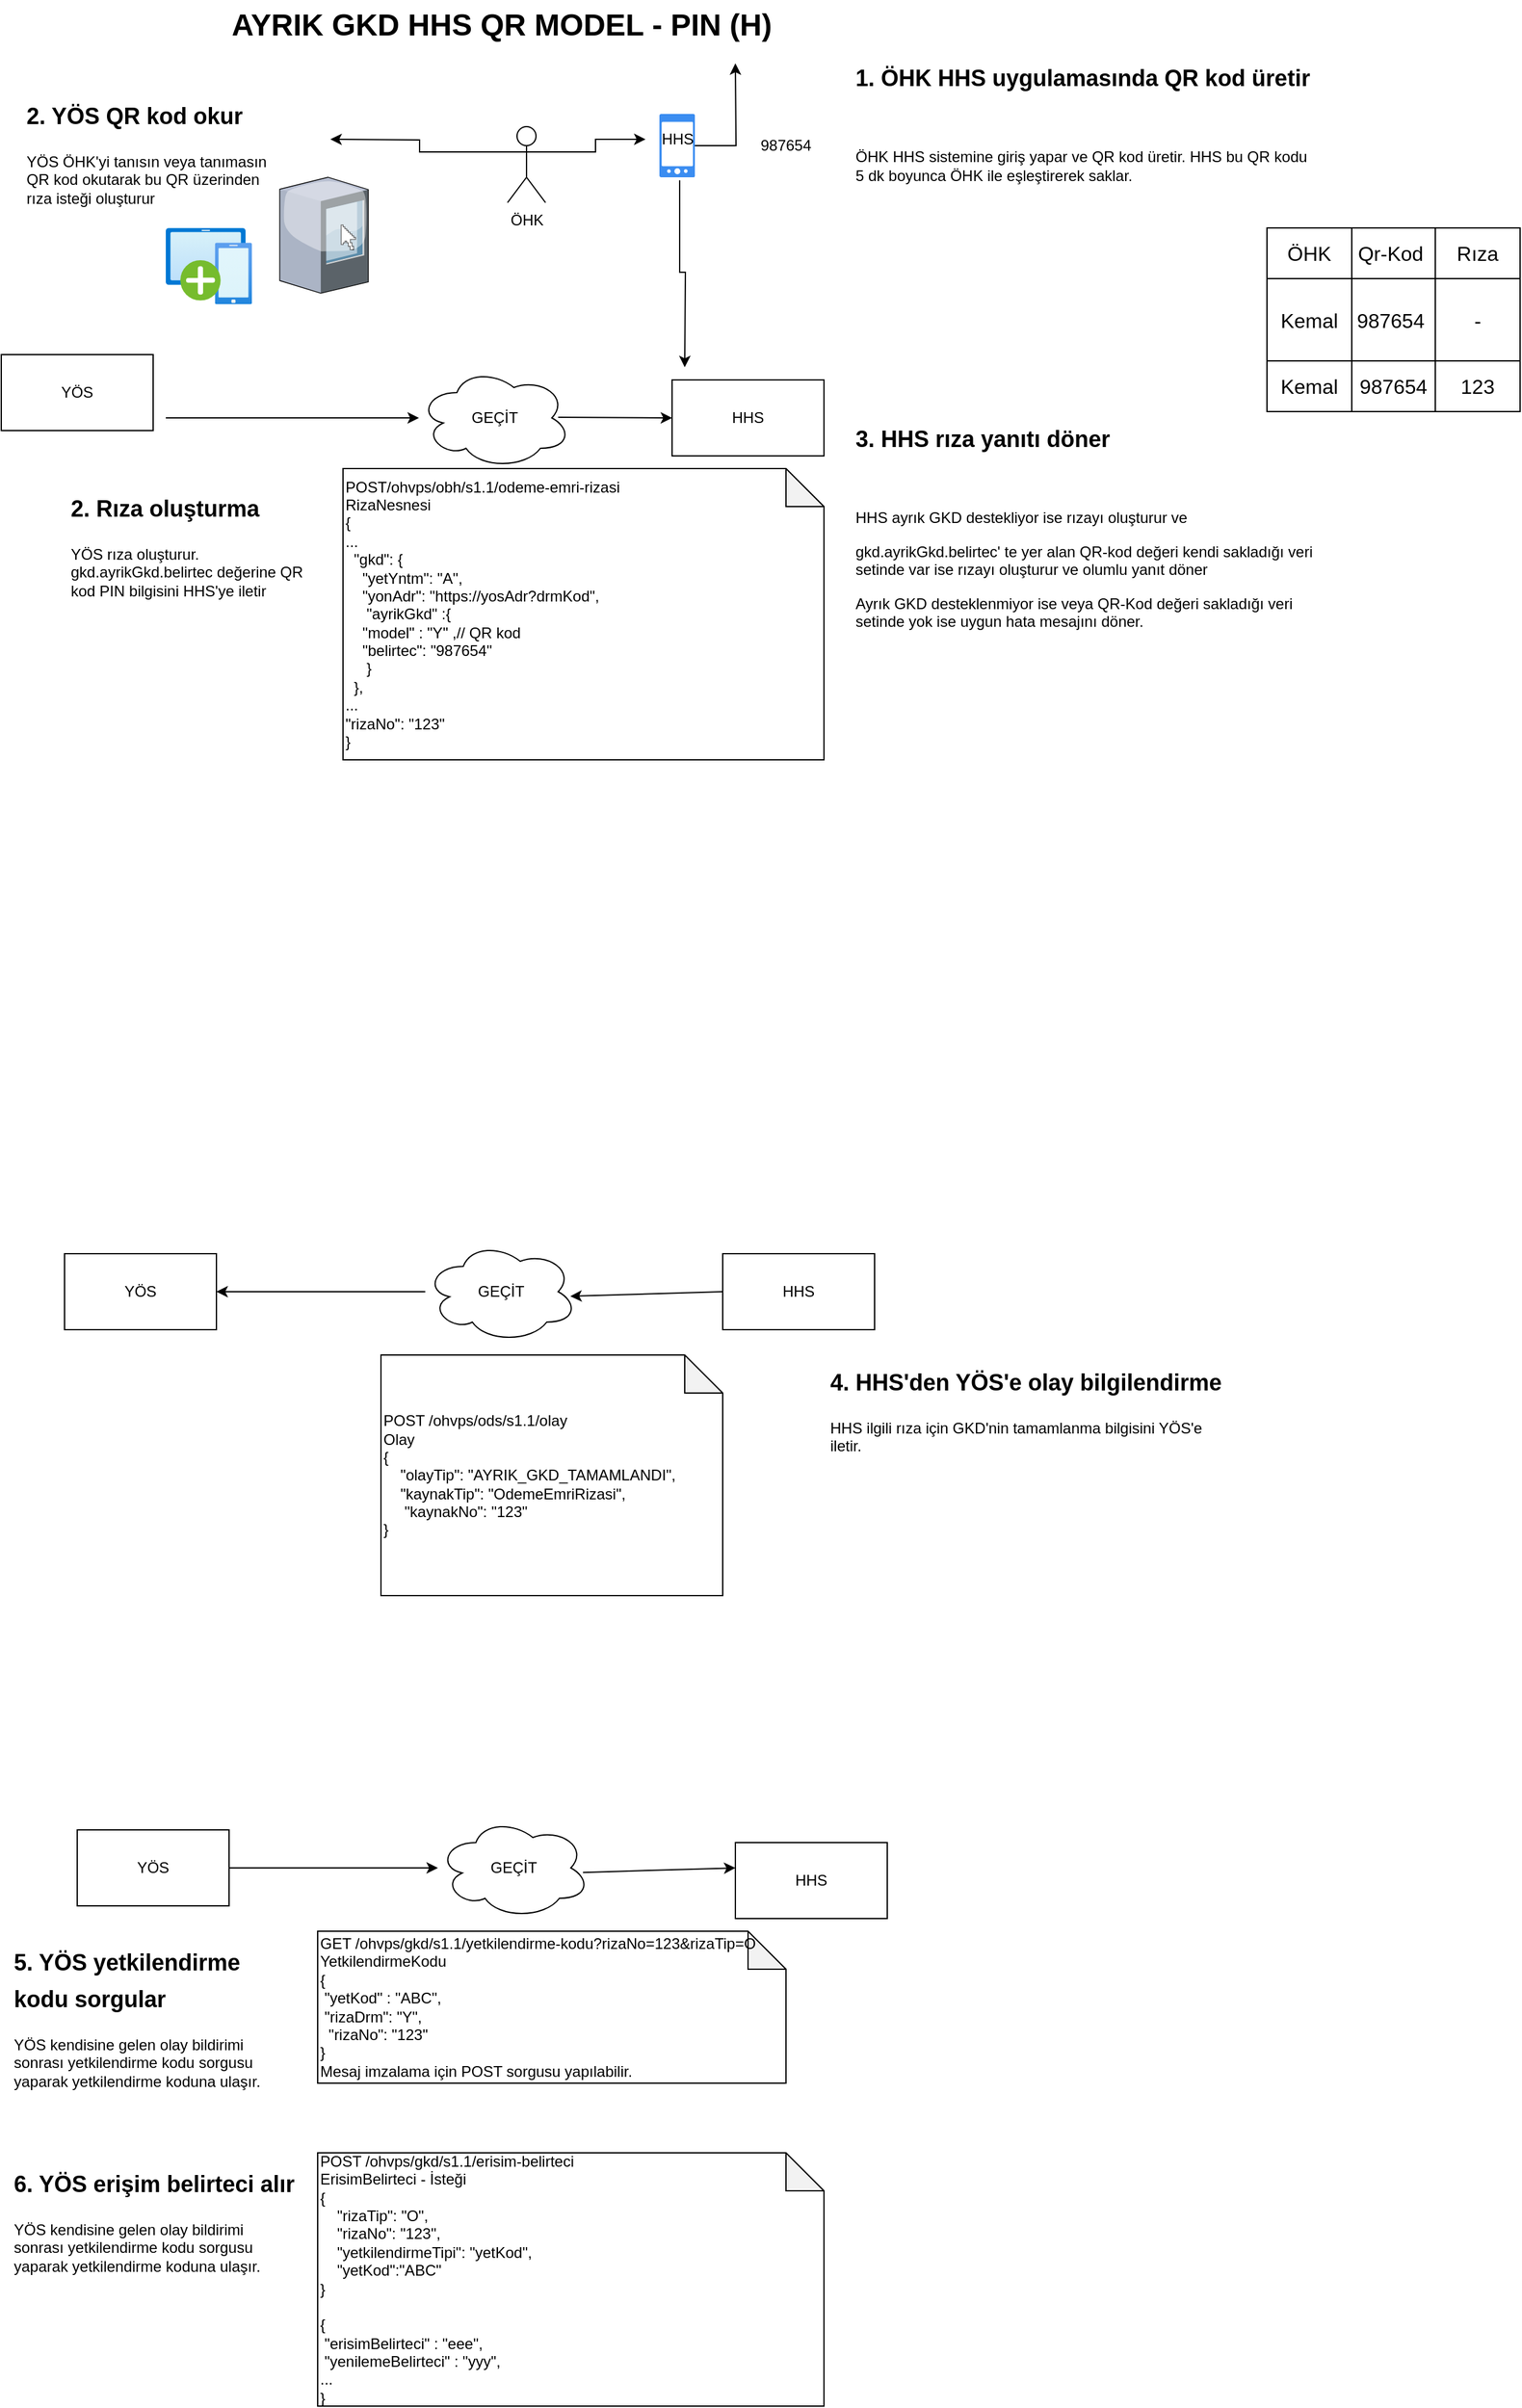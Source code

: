 <mxfile version="21.1.5" type="github">
  <diagram name="Page-1" id="ypgTsH3PudnpAT3icELS">
    <mxGraphModel dx="1290" dy="577" grid="1" gridSize="10" guides="1" tooltips="1" connect="1" arrows="1" fold="1" page="1" pageScale="1" pageWidth="850" pageHeight="1100" math="0" shadow="0">
      <root>
        <mxCell id="0" />
        <mxCell id="1" parent="0" />
        <mxCell id="KYKQ627Y8Sd5rZoZEpCt-1" value="YÖS" style="rounded=0;whiteSpace=wrap;html=1;" parent="1" vertex="1">
          <mxGeometry x="30" y="310" width="120" height="60" as="geometry" />
        </mxCell>
        <mxCell id="KYKQ627Y8Sd5rZoZEpCt-2" value="AYRIK GKD HHS QR MODEL - PIN (H)" style="text;strokeColor=none;fillColor=none;html=1;fontSize=24;fontStyle=1;verticalAlign=middle;align=center;" parent="1" vertex="1">
          <mxGeometry x="375" y="30" width="100" height="40" as="geometry" />
        </mxCell>
        <mxCell id="KYKQ627Y8Sd5rZoZEpCt-3" value="GEÇİT" style="ellipse;shape=cloud;whiteSpace=wrap;html=1;" parent="1" vertex="1">
          <mxGeometry x="360" y="320" width="120" height="80" as="geometry" />
        </mxCell>
        <mxCell id="KYKQ627Y8Sd5rZoZEpCt-4" value="HHS" style="rounded=0;whiteSpace=wrap;html=1;" parent="1" vertex="1">
          <mxGeometry x="560" y="330" width="120" height="60" as="geometry" />
        </mxCell>
        <mxCell id="KYKQ627Y8Sd5rZoZEpCt-5" value="POST/ohvps/obh/s1.1/odeme-emri-rizasi&lt;br&gt;RizaNesnesi&lt;br&gt;{&lt;br&gt;...&lt;br&gt;&lt;div&gt;&amp;nbsp; &quot;gkd&quot;: {&lt;/div&gt;&lt;div&gt;&amp;nbsp; &amp;nbsp; &quot;yetYntm&quot;: &quot;A&quot;,&lt;/div&gt;&lt;div&gt;&amp;nbsp; &amp;nbsp; &quot;yonAdr&quot;: &quot;https://yosAdr?drmKod&quot;,&lt;/div&gt;&lt;div&gt;&amp;nbsp; &amp;nbsp; &amp;nbsp;&quot;ayrikGkd&quot;&lt;span style=&quot;white-space: pre;&quot;&gt; &lt;/span&gt;:{&lt;br&gt;&lt;/div&gt;&lt;div&gt;&lt;span style=&quot;white-space: pre;&quot;&gt; &lt;/span&gt;&amp;nbsp; &amp;nbsp;&quot;model&quot; : &quot;Y&quot;&lt;span style=&quot;white-space: pre;&quot;&gt; &lt;/span&gt;,// QR kod&lt;br&gt;&lt;/div&gt;&lt;div&gt;&lt;span style=&quot;white-space: pre;&quot;&gt; &lt;/span&gt;&amp;nbsp; &amp;nbsp;&quot;belirtec&quot;: &quot;987654&quot;&amp;nbsp;&lt;br&gt;&lt;/div&gt;&lt;div&gt;&amp;nbsp; &amp;nbsp; &amp;nbsp;}&lt;/div&gt;&lt;div&gt;&amp;nbsp; },&lt;/div&gt;...&lt;br&gt;&quot;rizaNo&quot;: &quot;123&quot;&lt;br&gt;}" style="shape=note;whiteSpace=wrap;html=1;backgroundOutline=1;darkOpacity=0.05;align=left;" parent="1" vertex="1">
          <mxGeometry x="300" y="400" width="380" height="230" as="geometry" />
        </mxCell>
        <mxCell id="KYKQ627Y8Sd5rZoZEpCt-6" value="" style="endArrow=classic;html=1;rounded=0;exitX=1;exitY=0.5;exitDx=0;exitDy=0;" parent="1" target="KYKQ627Y8Sd5rZoZEpCt-3" edge="1">
          <mxGeometry width="50" height="50" relative="1" as="geometry">
            <mxPoint x="160" y="360" as="sourcePoint" />
            <mxPoint x="300" y="310" as="targetPoint" />
          </mxGeometry>
        </mxCell>
        <mxCell id="KYKQ627Y8Sd5rZoZEpCt-7" value="" style="endArrow=classic;html=1;rounded=0;" parent="1" edge="1">
          <mxGeometry width="50" height="50" relative="1" as="geometry">
            <mxPoint x="470" y="359.5" as="sourcePoint" />
            <mxPoint x="560" y="360" as="targetPoint" />
          </mxGeometry>
        </mxCell>
        <mxCell id="KYKQ627Y8Sd5rZoZEpCt-13" value="&lt;h1&gt;&lt;font style=&quot;font-size: 18px;&quot;&gt;2. YÖS QR kod okur&lt;/font&gt;&lt;/h1&gt;&lt;p&gt;YÖS ÖHK&#39;yi tanısın veya tanımasın QR kod okutarak bu QR üzerinden rıza isteği oluşturur&lt;/p&gt;" style="text;html=1;strokeColor=none;fillColor=none;spacing=5;spacingTop=-20;whiteSpace=wrap;overflow=hidden;rounded=0;" parent="1" vertex="1">
          <mxGeometry x="45" y="100" width="210" height="100" as="geometry" />
        </mxCell>
        <mxCell id="KYKQ627Y8Sd5rZoZEpCt-16" value="&lt;h1&gt;&lt;font style=&quot;font-size: 18px;&quot;&gt;2. Rıza oluşturma&lt;/font&gt;&lt;/h1&gt;&lt;p&gt;YÖS rıza oluşturur. gkd.ayrikGkd.belirtec değerine QR kod PIN bilgisini HHS&#39;ye iletir&lt;/p&gt;" style="text;html=1;strokeColor=none;fillColor=none;spacing=5;spacingTop=-20;whiteSpace=wrap;overflow=hidden;rounded=0;" parent="1" vertex="1">
          <mxGeometry x="80" y="410" width="210" height="110" as="geometry" />
        </mxCell>
        <mxCell id="KYKQ627Y8Sd5rZoZEpCt-20" value="GEÇİT" style="ellipse;shape=cloud;whiteSpace=wrap;html=1;" parent="1" vertex="1">
          <mxGeometry x="365" y="1010" width="120" height="80" as="geometry" />
        </mxCell>
        <mxCell id="KYKQ627Y8Sd5rZoZEpCt-22" value="HHS" style="rounded=0;whiteSpace=wrap;html=1;" parent="1" vertex="1">
          <mxGeometry x="600" y="1020" width="120" height="60" as="geometry" />
        </mxCell>
        <mxCell id="KYKQ627Y8Sd5rZoZEpCt-23" value="POST /ohvps/ods/s1.1/olay&lt;br&gt;Olay&lt;br&gt;{&lt;br&gt;&lt;div style=&quot;border-color: var(--border-color);&quot;&gt;&amp;nbsp; &amp;nbsp; &quot;olayTip&quot;: &quot;AYRIK_GKD_TAMAMLANDI&quot;,&lt;/div&gt;&lt;div style=&quot;border-color: var(--border-color);&quot;&gt;&amp;nbsp; &amp;nbsp; &quot;kaynakTip&quot;: &quot;OdemeEmriRizasi&quot;,&lt;/div&gt;&lt;div style=&quot;border-color: var(--border-color);&quot;&gt;&amp;nbsp; &amp;nbsp; &amp;nbsp;&quot;kaynakNo&quot;: &quot;123&quot;&lt;/div&gt;}" style="shape=note;whiteSpace=wrap;html=1;backgroundOutline=1;darkOpacity=0.05;align=left;" parent="1" vertex="1">
          <mxGeometry x="330" y="1100" width="270" height="190" as="geometry" />
        </mxCell>
        <mxCell id="KYKQ627Y8Sd5rZoZEpCt-24" value="" style="endArrow=classic;html=1;rounded=0;" parent="1" source="KYKQ627Y8Sd5rZoZEpCt-20" edge="1">
          <mxGeometry width="50" height="50" relative="1" as="geometry">
            <mxPoint x="340" y="1000" as="sourcePoint" />
            <mxPoint x="200" y="1050" as="targetPoint" />
          </mxGeometry>
        </mxCell>
        <mxCell id="KYKQ627Y8Sd5rZoZEpCt-25" value="" style="endArrow=classic;html=1;rounded=0;entryX=0.955;entryY=0.545;entryDx=0;entryDy=0;entryPerimeter=0;" parent="1" target="KYKQ627Y8Sd5rZoZEpCt-20" edge="1">
          <mxGeometry width="50" height="50" relative="1" as="geometry">
            <mxPoint x="600" y="1050" as="sourcePoint" />
            <mxPoint x="510" y="1049.5" as="targetPoint" />
          </mxGeometry>
        </mxCell>
        <mxCell id="KYKQ627Y8Sd5rZoZEpCt-32" value="YÖS" style="rounded=0;whiteSpace=wrap;html=1;" parent="1" vertex="1">
          <mxGeometry x="80" y="1020" width="120" height="60" as="geometry" />
        </mxCell>
        <mxCell id="KYKQ627Y8Sd5rZoZEpCt-33" value="&lt;h1&gt;&lt;font style=&quot;font-size: 18px;&quot;&gt;4. HHS&#39;den YÖS&#39;e olay bilgilendirme&lt;/font&gt;&lt;/h1&gt;&lt;p&gt;HHS ilgili rıza için GKD&#39;nin tamamlanma bilgisini YÖS&#39;e iletir.&amp;nbsp;&lt;/p&gt;&lt;p&gt;&lt;br&gt;&lt;/p&gt;" style="text;html=1;strokeColor=none;fillColor=none;spacing=5;spacingTop=-20;whiteSpace=wrap;overflow=hidden;rounded=0;" parent="1" vertex="1">
          <mxGeometry x="680" y="1100" width="320" height="140" as="geometry" />
        </mxCell>
        <mxCell id="KYKQ627Y8Sd5rZoZEpCt-36" value="GEÇİT" style="ellipse;shape=cloud;whiteSpace=wrap;html=1;" parent="1" vertex="1">
          <mxGeometry x="375" y="1465" width="120" height="80" as="geometry" />
        </mxCell>
        <mxCell id="KYKQ627Y8Sd5rZoZEpCt-38" value="HHS" style="rounded=0;whiteSpace=wrap;html=1;" parent="1" vertex="1">
          <mxGeometry x="610" y="1485" width="120" height="60" as="geometry" />
        </mxCell>
        <mxCell id="KYKQ627Y8Sd5rZoZEpCt-39" value="GET /ohvps/gkd/s1.1/yetkilendirme-kodu?rizaNo=123&amp;amp;rizaTip=O&lt;br&gt;YetkilendirmeKodu&lt;br&gt;{&lt;br&gt;&lt;span style=&quot;white-space: pre;&quot;&gt; &lt;/span&gt;&quot;yetKod&quot; : &quot;ABC&quot;,&lt;br&gt;&lt;span style=&quot;white-space: pre;&quot;&gt; &lt;/span&gt;&quot;rizaDrm&quot;: &quot;Y&quot;,&lt;br&gt;&lt;span style=&quot;white-space: pre;&quot;&gt; &lt;/span&gt;&amp;nbsp;&quot;rizaNo&quot;: &quot;123&quot;&lt;br&gt;}&lt;br&gt;Mesaj imzalama için POST sorgusu yapılabilir." style="shape=note;whiteSpace=wrap;html=1;backgroundOutline=1;darkOpacity=0.05;align=left;" parent="1" vertex="1">
          <mxGeometry x="280" y="1555" width="370" height="120" as="geometry" />
        </mxCell>
        <mxCell id="KYKQ627Y8Sd5rZoZEpCt-40" value="" style="endArrow=classic;html=1;rounded=0;" parent="1" target="KYKQ627Y8Sd5rZoZEpCt-36" edge="1">
          <mxGeometry width="50" height="50" relative="1" as="geometry">
            <mxPoint x="210" y="1505" as="sourcePoint" />
            <mxPoint x="350" y="1455" as="targetPoint" />
          </mxGeometry>
        </mxCell>
        <mxCell id="KYKQ627Y8Sd5rZoZEpCt-41" value="" style="endArrow=classic;html=1;rounded=0;entryX=0.955;entryY=0.545;entryDx=0;entryDy=0;entryPerimeter=0;exitX=0.955;exitY=0.545;exitDx=0;exitDy=0;exitPerimeter=0;" parent="1" source="KYKQ627Y8Sd5rZoZEpCt-36" edge="1">
          <mxGeometry width="50" height="50" relative="1" as="geometry">
            <mxPoint x="520" y="1504.5" as="sourcePoint" />
            <mxPoint x="610" y="1505" as="targetPoint" />
          </mxGeometry>
        </mxCell>
        <mxCell id="KYKQ627Y8Sd5rZoZEpCt-43" value="&lt;h1&gt;&lt;font style=&quot;font-size: 18px;&quot;&gt;5. YÖS yetkilendirme kodu sorgular&lt;/font&gt;&lt;/h1&gt;&lt;p&gt;YÖS kendisine gelen olay bildirimi sonrası yetkilendirme kodu sorgusu yaparak yetkilendirme koduna ulaşır.&lt;/p&gt;" style="text;html=1;strokeColor=none;fillColor=none;spacing=5;spacingTop=-20;whiteSpace=wrap;overflow=hidden;rounded=0;" parent="1" vertex="1">
          <mxGeometry x="35" y="1557.5" width="230" height="135" as="geometry" />
        </mxCell>
        <mxCell id="KYKQ627Y8Sd5rZoZEpCt-44" value="YÖS" style="rounded=0;whiteSpace=wrap;html=1;" parent="1" vertex="1">
          <mxGeometry x="90" y="1475" width="120" height="60" as="geometry" />
        </mxCell>
        <mxCell id="KYKQ627Y8Sd5rZoZEpCt-46" value="POST /ohvps/gkd/s1.1/erisim-belirteci&lt;br&gt;ErisimBelirteci - İsteği&lt;br&gt;{&lt;br&gt;&lt;div style=&quot;border-color: var(--border-color);&quot;&gt;&amp;nbsp; &amp;nbsp; &quot;rizaTip&quot;: &quot;O&quot;,&lt;/div&gt;&lt;div style=&quot;border-color: var(--border-color);&quot;&gt;&amp;nbsp; &amp;nbsp; &quot;rizaNo&quot;: &quot;123&quot;,&lt;/div&gt;&lt;div style=&quot;border-color: var(--border-color);&quot;&gt;&amp;nbsp; &amp;nbsp; &quot;yetkilendirmeTipi&quot;: &quot;yetKod&quot;,&lt;/div&gt;&lt;div style=&quot;border-color: var(--border-color);&quot;&gt;&amp;nbsp; &amp;nbsp; &quot;yetKod&quot;:&quot;ABC&quot;&lt;/div&gt;}&lt;br&gt;&lt;br&gt;{&lt;br&gt;&amp;nbsp;&quot;erisimBelirteci&quot; : &quot;eee&quot;,&lt;br&gt;&amp;nbsp;&quot;yenilemeBelirteci&quot; : &quot;yyy&quot;,&lt;br&gt;...&lt;br&gt;}" style="shape=note;whiteSpace=wrap;html=1;backgroundOutline=1;darkOpacity=0.05;align=left;" parent="1" vertex="1">
          <mxGeometry x="280" y="1730" width="400" height="200" as="geometry" />
        </mxCell>
        <mxCell id="KYKQ627Y8Sd5rZoZEpCt-47" value="&lt;h1&gt;&lt;font style=&quot;font-size: 18px;&quot;&gt;6. YÖS erişim belirteci alır&lt;/font&gt;&lt;/h1&gt;&lt;p&gt;YÖS kendisine gelen olay bildirimi sonrası yetkilendirme kodu sorgusu yaparak yetkilendirme koduna ulaşır.&lt;/p&gt;" style="text;html=1;strokeColor=none;fillColor=none;spacing=5;spacingTop=-20;whiteSpace=wrap;overflow=hidden;rounded=0;" parent="1" vertex="1">
          <mxGeometry x="35" y="1732.5" width="230" height="135" as="geometry" />
        </mxCell>
        <mxCell id="k4uzDaEEoEpfmI62Issd-10" style="edgeStyle=orthogonalEdgeStyle;rounded=0;orthogonalLoop=1;jettySize=auto;html=1;exitX=0.571;exitY=1.048;exitDx=0;exitDy=0;exitPerimeter=0;" parent="1" source="k4uzDaEEoEpfmI62Issd-53" edge="1">
          <mxGeometry relative="1" as="geometry">
            <mxPoint x="570" y="320" as="targetPoint" />
          </mxGeometry>
        </mxCell>
        <mxCell id="k4uzDaEEoEpfmI62Issd-1" value="" style="shape=image;html=1;verticalAlign=top;verticalLabelPosition=bottom;labelBackgroundColor=#ffffff;imageAspect=0;aspect=fixed;image=https://cdn1.iconfinder.com/data/icons/100-basic-for-user-interface/32/68-qr_code-128.png" parent="1" vertex="1">
          <mxGeometry x="620" y="70" width="60" height="60" as="geometry" />
        </mxCell>
        <mxCell id="k4uzDaEEoEpfmI62Issd-2" value="987654" style="text;html=1;strokeColor=none;fillColor=none;align=center;verticalAlign=middle;whiteSpace=wrap;rounded=0;" parent="1" vertex="1">
          <mxGeometry x="620" y="130" width="60" height="30" as="geometry" />
        </mxCell>
        <mxCell id="SxcelfjfP2smsKNZ5a1r-1" style="edgeStyle=orthogonalEdgeStyle;rounded=0;orthogonalLoop=1;jettySize=auto;html=1;exitX=1;exitY=0.333;exitDx=0;exitDy=0;exitPerimeter=0;" parent="1" source="k4uzDaEEoEpfmI62Issd-3" target="k4uzDaEEoEpfmI62Issd-54" edge="1">
          <mxGeometry relative="1" as="geometry" />
        </mxCell>
        <mxCell id="SxcelfjfP2smsKNZ5a1r-4" style="edgeStyle=orthogonalEdgeStyle;rounded=0;orthogonalLoop=1;jettySize=auto;html=1;exitX=0;exitY=0.333;exitDx=0;exitDy=0;exitPerimeter=0;entryX=0.467;entryY=0.25;entryDx=0;entryDy=0;entryPerimeter=0;" parent="1" source="k4uzDaEEoEpfmI62Issd-3" edge="1">
          <mxGeometry relative="1" as="geometry">
            <mxPoint x="290.02" y="140" as="targetPoint" />
          </mxGeometry>
        </mxCell>
        <mxCell id="k4uzDaEEoEpfmI62Issd-3" value="ÖHK" style="shape=umlActor;verticalLabelPosition=bottom;verticalAlign=top;html=1;outlineConnect=0;" parent="1" vertex="1">
          <mxGeometry x="430" y="130" width="30" height="60" as="geometry" />
        </mxCell>
        <mxCell id="k4uzDaEEoEpfmI62Issd-7" value="&lt;h1&gt;&lt;font style=&quot;font-size: 18px;&quot;&gt;1. ÖHK HHS uygulamasında QR kod üretir&lt;/font&gt;&lt;/h1&gt;&lt;p&gt;&lt;br&gt;&lt;/p&gt;&lt;p&gt;&lt;span style=&quot;background-color: initial;&quot;&gt;ÖHK HHS sistemine giriş yapar ve QR kod üretir. HHS bu QR kodu 5 dk boyunca ÖHK ile eşleştirerek saklar.&amp;nbsp;&lt;/span&gt;&lt;/p&gt;&lt;p&gt;&lt;span style=&quot;background-color: initial;&quot;&gt;.&lt;/span&gt;&lt;/p&gt;" style="text;html=1;strokeColor=none;fillColor=none;spacing=5;spacingTop=-20;whiteSpace=wrap;overflow=hidden;rounded=0;" parent="1" vertex="1">
          <mxGeometry x="700" y="70" width="370" height="120" as="geometry" />
        </mxCell>
        <mxCell id="KYKQ627Y8Sd5rZoZEpCt-17" value="&lt;h1&gt;&lt;font style=&quot;font-size: 18px;&quot;&gt;3. HHS rıza yanıtı döner&lt;/font&gt;&lt;/h1&gt;&lt;p&gt;&lt;br&gt;&lt;/p&gt;&lt;p&gt;HHS ayrık GKD destekliyor ise rızayı oluşturur ve&amp;nbsp;&lt;/p&gt;gkd.ayrikGkd.belirtec&#39; te yer alan QR-kod değeri kendi sakladığı veri setinde var ise rızayı oluşturur ve olumlu yanıt döner&lt;p&gt;Ayrık GKD desteklenmiyor ise veya QR-Kod değeri sakladığı veri setinde yok ise uygun hata mesajını döner.&lt;/p&gt;" style="text;html=1;strokeColor=none;fillColor=none;spacing=5;spacingTop=-20;whiteSpace=wrap;overflow=hidden;rounded=0;" parent="1" vertex="1">
          <mxGeometry x="700" y="355" width="370" height="200" as="geometry" />
        </mxCell>
        <mxCell id="k4uzDaEEoEpfmI62Issd-37" value="" style="shape=table;startSize=0;container=1;collapsible=0;childLayout=tableLayout;fontSize=16;points=[[0,0,0,0,0],[0,0.25,0,0,0],[0,0.5,0,0,0],[0,0.75,0,0,0],[0,1,0,0,0],[0.25,0,0,0,0],[0.25,1,0,0,0],[0.5,0,0,0,0],[0.5,1,0,0,0],[0.75,0,0,0,0],[0.75,1,0,0,0],[1,0,0,0,0],[1,0.25,0,0,0],[1,0.5,0,0,0],[1,0.75,0,0,0],[1,1,0,0,0]];" parent="1" vertex="1">
          <mxGeometry x="1030" y="210" width="200" height="145" as="geometry" />
        </mxCell>
        <mxCell id="k4uzDaEEoEpfmI62Issd-38" value="" style="shape=tableRow;horizontal=0;startSize=0;swimlaneHead=0;swimlaneBody=0;strokeColor=inherit;top=0;left=0;bottom=0;right=0;collapsible=0;dropTarget=0;fillColor=none;points=[[0,0.5],[1,0.5]];portConstraint=eastwest;fontSize=16;" parent="k4uzDaEEoEpfmI62Issd-37" vertex="1">
          <mxGeometry width="200" height="40" as="geometry" />
        </mxCell>
        <mxCell id="k4uzDaEEoEpfmI62Issd-39" value="ÖHK" style="shape=partialRectangle;html=1;whiteSpace=wrap;connectable=0;strokeColor=inherit;overflow=hidden;fillColor=none;top=0;left=0;bottom=0;right=0;pointerEvents=1;fontSize=16;" parent="k4uzDaEEoEpfmI62Issd-38" vertex="1">
          <mxGeometry width="67" height="40" as="geometry">
            <mxRectangle width="67" height="40" as="alternateBounds" />
          </mxGeometry>
        </mxCell>
        <mxCell id="k4uzDaEEoEpfmI62Issd-40" value="Qr-Kod&lt;span style=&quot;white-space: pre;&quot;&gt; &lt;/span&gt;" style="shape=partialRectangle;html=1;whiteSpace=wrap;connectable=0;strokeColor=inherit;overflow=hidden;fillColor=none;top=0;left=0;bottom=0;right=0;pointerEvents=1;fontSize=16;" parent="k4uzDaEEoEpfmI62Issd-38" vertex="1">
          <mxGeometry x="67" width="66" height="40" as="geometry">
            <mxRectangle width="66" height="40" as="alternateBounds" />
          </mxGeometry>
        </mxCell>
        <mxCell id="k4uzDaEEoEpfmI62Issd-41" value="Rıza&lt;br&gt;" style="shape=partialRectangle;html=1;whiteSpace=wrap;connectable=0;strokeColor=inherit;overflow=hidden;fillColor=none;top=0;left=0;bottom=0;right=0;pointerEvents=1;fontSize=16;" parent="k4uzDaEEoEpfmI62Issd-38" vertex="1">
          <mxGeometry x="133" width="67" height="40" as="geometry">
            <mxRectangle width="67" height="40" as="alternateBounds" />
          </mxGeometry>
        </mxCell>
        <mxCell id="k4uzDaEEoEpfmI62Issd-42" value="" style="shape=tableRow;horizontal=0;startSize=0;swimlaneHead=0;swimlaneBody=0;strokeColor=inherit;top=0;left=0;bottom=0;right=0;collapsible=0;dropTarget=0;fillColor=none;points=[[0,0.5],[1,0.5]];portConstraint=eastwest;fontSize=16;" parent="k4uzDaEEoEpfmI62Issd-37" vertex="1">
          <mxGeometry y="40" width="200" height="65" as="geometry" />
        </mxCell>
        <mxCell id="k4uzDaEEoEpfmI62Issd-43" value="Kemal" style="shape=partialRectangle;html=1;whiteSpace=wrap;connectable=0;strokeColor=inherit;overflow=hidden;fillColor=none;top=0;left=0;bottom=0;right=0;pointerEvents=1;fontSize=16;" parent="k4uzDaEEoEpfmI62Issd-42" vertex="1">
          <mxGeometry width="67" height="65" as="geometry">
            <mxRectangle width="67" height="65" as="alternateBounds" />
          </mxGeometry>
        </mxCell>
        <mxCell id="k4uzDaEEoEpfmI62Issd-44" value="987654&lt;span style=&quot;white-space: pre;&quot;&gt; &lt;/span&gt;" style="shape=partialRectangle;html=1;whiteSpace=wrap;connectable=0;strokeColor=inherit;overflow=hidden;fillColor=none;top=0;left=0;bottom=0;right=0;pointerEvents=1;fontSize=16;" parent="k4uzDaEEoEpfmI62Issd-42" vertex="1">
          <mxGeometry x="67" width="66" height="65" as="geometry">
            <mxRectangle width="66" height="65" as="alternateBounds" />
          </mxGeometry>
        </mxCell>
        <mxCell id="k4uzDaEEoEpfmI62Issd-45" value="-" style="shape=partialRectangle;html=1;whiteSpace=wrap;connectable=0;strokeColor=inherit;overflow=hidden;fillColor=none;top=0;left=0;bottom=0;right=0;pointerEvents=1;fontSize=16;" parent="k4uzDaEEoEpfmI62Issd-42" vertex="1">
          <mxGeometry x="133" width="67" height="65" as="geometry">
            <mxRectangle width="67" height="65" as="alternateBounds" />
          </mxGeometry>
        </mxCell>
        <mxCell id="k4uzDaEEoEpfmI62Issd-46" value="" style="shape=tableRow;horizontal=0;startSize=0;swimlaneHead=0;swimlaneBody=0;strokeColor=inherit;top=0;left=0;bottom=0;right=0;collapsible=0;dropTarget=0;fillColor=none;points=[[0,0.5],[1,0.5]];portConstraint=eastwest;fontSize=16;" parent="k4uzDaEEoEpfmI62Issd-37" vertex="1">
          <mxGeometry y="105" width="200" height="40" as="geometry" />
        </mxCell>
        <mxCell id="k4uzDaEEoEpfmI62Issd-47" value="Kemal" style="shape=partialRectangle;html=1;whiteSpace=wrap;connectable=0;strokeColor=inherit;overflow=hidden;fillColor=none;top=0;left=0;bottom=0;right=0;pointerEvents=1;fontSize=16;" parent="k4uzDaEEoEpfmI62Issd-46" vertex="1">
          <mxGeometry width="67" height="40" as="geometry">
            <mxRectangle width="67" height="40" as="alternateBounds" />
          </mxGeometry>
        </mxCell>
        <mxCell id="k4uzDaEEoEpfmI62Issd-48" value="987654" style="shape=partialRectangle;html=1;whiteSpace=wrap;connectable=0;strokeColor=inherit;overflow=hidden;fillColor=none;top=0;left=0;bottom=0;right=0;pointerEvents=1;fontSize=16;" parent="k4uzDaEEoEpfmI62Issd-46" vertex="1">
          <mxGeometry x="67" width="66" height="40" as="geometry">
            <mxRectangle width="66" height="40" as="alternateBounds" />
          </mxGeometry>
        </mxCell>
        <mxCell id="k4uzDaEEoEpfmI62Issd-49" value="123" style="shape=partialRectangle;html=1;whiteSpace=wrap;connectable=0;strokeColor=inherit;overflow=hidden;fillColor=none;top=0;left=0;bottom=0;right=0;pointerEvents=1;fontSize=16;" parent="k4uzDaEEoEpfmI62Issd-46" vertex="1">
          <mxGeometry x="133" width="67" height="40" as="geometry">
            <mxRectangle width="67" height="40" as="alternateBounds" />
          </mxGeometry>
        </mxCell>
        <mxCell id="k4uzDaEEoEpfmI62Issd-57" style="edgeStyle=orthogonalEdgeStyle;rounded=0;orthogonalLoop=1;jettySize=auto;html=1;" parent="1" source="k4uzDaEEoEpfmI62Issd-53" edge="1">
          <mxGeometry relative="1" as="geometry">
            <mxPoint x="610" y="80" as="targetPoint" />
          </mxGeometry>
        </mxCell>
        <mxCell id="k4uzDaEEoEpfmI62Issd-53" value="" style="sketch=0;html=1;aspect=fixed;strokeColor=none;shadow=0;fillColor=#3B8DF1;verticalAlign=top;labelPosition=center;verticalLabelPosition=bottom;shape=mxgraph.gcp2.phone_android" parent="1" vertex="1">
          <mxGeometry x="550" y="120" width="28" height="50" as="geometry" />
        </mxCell>
        <mxCell id="k4uzDaEEoEpfmI62Issd-54" value="HHS" style="text;html=1;align=center;verticalAlign=middle;resizable=0;points=[];autosize=1;strokeColor=none;fillColor=none;" parent="1" vertex="1">
          <mxGeometry x="539" y="125" width="50" height="30" as="geometry" />
        </mxCell>
        <mxCell id="SxcelfjfP2smsKNZ5a1r-5" value="" style="verticalLabelPosition=bottom;sketch=0;aspect=fixed;html=1;verticalAlign=top;strokeColor=none;align=center;outlineConnect=0;shape=mxgraph.citrix.kiosk;" parent="1" vertex="1">
          <mxGeometry x="250" y="170" width="70" height="91.54" as="geometry" />
        </mxCell>
        <mxCell id="SxcelfjfP2smsKNZ5a1r-6" value="" style="image;aspect=fixed;html=1;points=[];align=center;fontSize=12;image=img/lib/azure2/intune/Device_Enrollment.svg;" parent="1" vertex="1">
          <mxGeometry x="160" y="210" width="68" height="60.4" as="geometry" />
        </mxCell>
      </root>
    </mxGraphModel>
  </diagram>
</mxfile>
